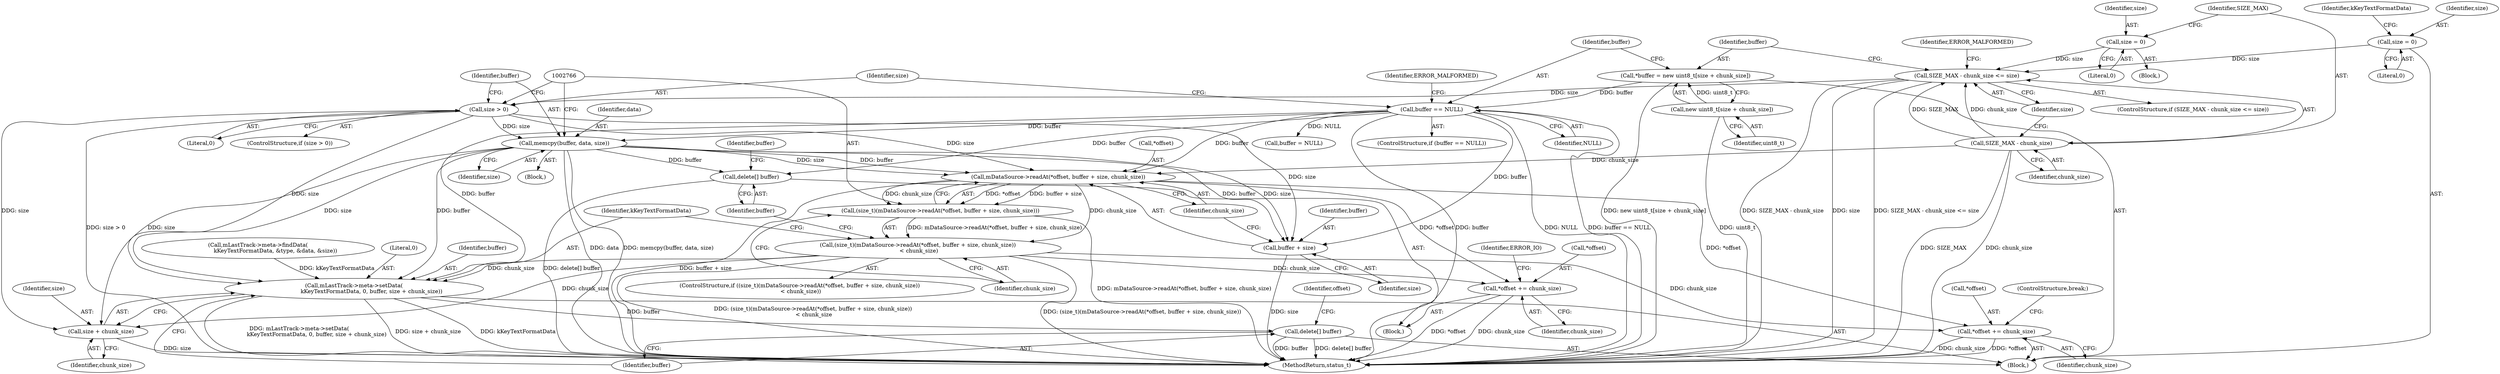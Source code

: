 digraph "0_Android_6fe85f7e15203e48df2cc3e8e1c4bc6ad49dc968@API" {
"1002759" [label="(Call,memcpy(buffer, data, size))"];
"1002748" [label="(Call,buffer == NULL)"];
"1002743" [label="(Call,*buffer = new uint8_t[size + chunk_size])"];
"1002745" [label="(Call,new uint8_t[size + chunk_size])"];
"1002755" [label="(Call,size > 0)"];
"1002734" [label="(Call,SIZE_MAX - chunk_size <= size)"];
"1002735" [label="(Call,SIZE_MAX - chunk_size)"];
"1002730" [label="(Call,size = 0)"];
"1002716" [label="(Call,size = 0)"];
"1002767" [label="(Call,mDataSource->readAt(*offset, buffer + size, chunk_size))"];
"1002765" [label="(Call,(size_t)(mDataSource->readAt(*offset, buffer + size, chunk_size)))"];
"1002764" [label="(Call,(size_t)(mDataSource->readAt(*offset, buffer + size, chunk_size))\n < chunk_size)"];
"1002781" [label="(Call,*offset += chunk_size)"];
"1002787" [label="(Call,mLastTrack->meta->setData(\n                    kKeyTextFormatData, 0, buffer, size + chunk_size))"];
"1002794" [label="(Call,delete[] buffer)"];
"1002791" [label="(Call,size + chunk_size)"];
"1002796" [label="(Call,*offset += chunk_size)"];
"1002770" [label="(Call,buffer + size)"];
"1002776" [label="(Call,delete[] buffer)"];
"1002757" [label="(Literal,0)"];
"1002733" [label="(ControlStructure,if (SIZE_MAX - chunk_size <= size))"];
"1002754" [label="(ControlStructure,if (size > 0))"];
"1002788" [label="(Identifier,kKeyTextFormatData)"];
"1002764" [label="(Call,(size_t)(mDataSource->readAt(*offset, buffer + size, chunk_size))\n < chunk_size)"];
"1002735" [label="(Call,SIZE_MAX - chunk_size)"];
"1002745" [label="(Call,new uint8_t[size + chunk_size])"];
"1002774" [label="(Identifier,chunk_size)"];
"1002796" [label="(Call,*offset += chunk_size)"];
"1002765" [label="(Call,(size_t)(mDataSource->readAt(*offset, buffer + size, chunk_size)))"];
"1002777" [label="(Identifier,buffer)"];
"1002763" [label="(ControlStructure,if ((size_t)(mDataSource->readAt(*offset, buffer + size, chunk_size))\n < chunk_size))"];
"1002791" [label="(Call,size + chunk_size)"];
"1002737" [label="(Identifier,chunk_size)"];
"1002795" [label="(Identifier,buffer)"];
"1002746" [label="(Identifier,uint8_t)"];
"1002738" [label="(Identifier,size)"];
"1002927" [label="(MethodReturn,status_t)"];
"1002778" [label="(Call,buffer = NULL)"];
"1002730" [label="(Call,size = 0)"];
"1002793" [label="(Identifier,chunk_size)"];
"1002743" [label="(Call,*buffer = new uint8_t[size + chunk_size])"];
"1002712" [label="(Block,)"];
"1002762" [label="(Identifier,size)"];
"1002753" [label="(Identifier,ERROR_MALFORMED)"];
"1002729" [label="(Block,)"];
"1002721" [label="(Call,mLastTrack->meta->findData(\n                    kKeyTextFormatData, &type, &data, &size))"];
"1002767" [label="(Call,mDataSource->readAt(*offset, buffer + size, chunk_size))"];
"1002748" [label="(Call,buffer == NULL)"];
"1002800" [label="(ControlStructure,break;)"];
"1002760" [label="(Identifier,buffer)"];
"1002736" [label="(Identifier,SIZE_MAX)"];
"1002718" [label="(Literal,0)"];
"1002782" [label="(Call,*offset)"];
"1002768" [label="(Call,*offset)"];
"1002789" [label="(Literal,0)"];
"1002761" [label="(Identifier,data)"];
"1002771" [label="(Identifier,buffer)"];
"1002758" [label="(Block,)"];
"1002784" [label="(Identifier,chunk_size)"];
"1002741" [label="(Identifier,ERROR_MALFORMED)"];
"1002759" [label="(Call,memcpy(buffer, data, size))"];
"1002776" [label="(Call,delete[] buffer)"];
"1002755" [label="(Call,size > 0)"];
"1002797" [label="(Call,*offset)"];
"1002747" [label="(ControlStructure,if (buffer == NULL))"];
"1002749" [label="(Identifier,buffer)"];
"1002722" [label="(Identifier,kKeyTextFormatData)"];
"1002786" [label="(Identifier,ERROR_IO)"];
"1002772" [label="(Identifier,size)"];
"1002790" [label="(Identifier,buffer)"];
"1002779" [label="(Identifier,buffer)"];
"1002799" [label="(Identifier,chunk_size)"];
"1002716" [label="(Call,size = 0)"];
"1002770" [label="(Call,buffer + size)"];
"1002750" [label="(Identifier,NULL)"];
"1002717" [label="(Identifier,size)"];
"1002775" [label="(Block,)"];
"1002773" [label="(Identifier,chunk_size)"];
"1002732" [label="(Literal,0)"];
"1002734" [label="(Call,SIZE_MAX - chunk_size <= size)"];
"1002787" [label="(Call,mLastTrack->meta->setData(\n                    kKeyTextFormatData, 0, buffer, size + chunk_size))"];
"1002744" [label="(Identifier,buffer)"];
"1002781" [label="(Call,*offset += chunk_size)"];
"1002731" [label="(Identifier,size)"];
"1002794" [label="(Call,delete[] buffer)"];
"1002798" [label="(Identifier,offset)"];
"1002792" [label="(Identifier,size)"];
"1002756" [label="(Identifier,size)"];
"1002759" -> "1002758"  [label="AST: "];
"1002759" -> "1002762"  [label="CFG: "];
"1002760" -> "1002759"  [label="AST: "];
"1002761" -> "1002759"  [label="AST: "];
"1002762" -> "1002759"  [label="AST: "];
"1002766" -> "1002759"  [label="CFG: "];
"1002759" -> "1002927"  [label="DDG: memcpy(buffer, data, size)"];
"1002759" -> "1002927"  [label="DDG: data"];
"1002748" -> "1002759"  [label="DDG: buffer"];
"1002755" -> "1002759"  [label="DDG: size"];
"1002759" -> "1002767"  [label="DDG: buffer"];
"1002759" -> "1002767"  [label="DDG: size"];
"1002759" -> "1002770"  [label="DDG: buffer"];
"1002759" -> "1002770"  [label="DDG: size"];
"1002759" -> "1002776"  [label="DDG: buffer"];
"1002759" -> "1002787"  [label="DDG: buffer"];
"1002759" -> "1002787"  [label="DDG: size"];
"1002759" -> "1002791"  [label="DDG: size"];
"1002748" -> "1002747"  [label="AST: "];
"1002748" -> "1002750"  [label="CFG: "];
"1002749" -> "1002748"  [label="AST: "];
"1002750" -> "1002748"  [label="AST: "];
"1002753" -> "1002748"  [label="CFG: "];
"1002756" -> "1002748"  [label="CFG: "];
"1002748" -> "1002927"  [label="DDG: NULL"];
"1002748" -> "1002927"  [label="DDG: buffer == NULL"];
"1002748" -> "1002927"  [label="DDG: buffer"];
"1002743" -> "1002748"  [label="DDG: buffer"];
"1002748" -> "1002767"  [label="DDG: buffer"];
"1002748" -> "1002770"  [label="DDG: buffer"];
"1002748" -> "1002776"  [label="DDG: buffer"];
"1002748" -> "1002778"  [label="DDG: NULL"];
"1002748" -> "1002787"  [label="DDG: buffer"];
"1002743" -> "1002712"  [label="AST: "];
"1002743" -> "1002745"  [label="CFG: "];
"1002744" -> "1002743"  [label="AST: "];
"1002745" -> "1002743"  [label="AST: "];
"1002749" -> "1002743"  [label="CFG: "];
"1002743" -> "1002927"  [label="DDG: new uint8_t[size + chunk_size]"];
"1002745" -> "1002743"  [label="DDG: uint8_t"];
"1002745" -> "1002746"  [label="CFG: "];
"1002746" -> "1002745"  [label="AST: "];
"1002745" -> "1002927"  [label="DDG: uint8_t"];
"1002755" -> "1002754"  [label="AST: "];
"1002755" -> "1002757"  [label="CFG: "];
"1002756" -> "1002755"  [label="AST: "];
"1002757" -> "1002755"  [label="AST: "];
"1002760" -> "1002755"  [label="CFG: "];
"1002766" -> "1002755"  [label="CFG: "];
"1002755" -> "1002927"  [label="DDG: size > 0"];
"1002734" -> "1002755"  [label="DDG: size"];
"1002755" -> "1002767"  [label="DDG: size"];
"1002755" -> "1002770"  [label="DDG: size"];
"1002755" -> "1002787"  [label="DDG: size"];
"1002755" -> "1002791"  [label="DDG: size"];
"1002734" -> "1002733"  [label="AST: "];
"1002734" -> "1002738"  [label="CFG: "];
"1002735" -> "1002734"  [label="AST: "];
"1002738" -> "1002734"  [label="AST: "];
"1002741" -> "1002734"  [label="CFG: "];
"1002744" -> "1002734"  [label="CFG: "];
"1002734" -> "1002927"  [label="DDG: SIZE_MAX - chunk_size"];
"1002734" -> "1002927"  [label="DDG: size"];
"1002734" -> "1002927"  [label="DDG: SIZE_MAX - chunk_size <= size"];
"1002735" -> "1002734"  [label="DDG: SIZE_MAX"];
"1002735" -> "1002734"  [label="DDG: chunk_size"];
"1002730" -> "1002734"  [label="DDG: size"];
"1002716" -> "1002734"  [label="DDG: size"];
"1002735" -> "1002737"  [label="CFG: "];
"1002736" -> "1002735"  [label="AST: "];
"1002737" -> "1002735"  [label="AST: "];
"1002738" -> "1002735"  [label="CFG: "];
"1002735" -> "1002927"  [label="DDG: chunk_size"];
"1002735" -> "1002927"  [label="DDG: SIZE_MAX"];
"1002735" -> "1002767"  [label="DDG: chunk_size"];
"1002730" -> "1002729"  [label="AST: "];
"1002730" -> "1002732"  [label="CFG: "];
"1002731" -> "1002730"  [label="AST: "];
"1002732" -> "1002730"  [label="AST: "];
"1002736" -> "1002730"  [label="CFG: "];
"1002716" -> "1002712"  [label="AST: "];
"1002716" -> "1002718"  [label="CFG: "];
"1002717" -> "1002716"  [label="AST: "];
"1002718" -> "1002716"  [label="AST: "];
"1002722" -> "1002716"  [label="CFG: "];
"1002767" -> "1002765"  [label="AST: "];
"1002767" -> "1002773"  [label="CFG: "];
"1002768" -> "1002767"  [label="AST: "];
"1002770" -> "1002767"  [label="AST: "];
"1002773" -> "1002767"  [label="AST: "];
"1002765" -> "1002767"  [label="CFG: "];
"1002767" -> "1002927"  [label="DDG: buffer + size"];
"1002767" -> "1002765"  [label="DDG: *offset"];
"1002767" -> "1002765"  [label="DDG: buffer + size"];
"1002767" -> "1002765"  [label="DDG: chunk_size"];
"1002767" -> "1002764"  [label="DDG: chunk_size"];
"1002767" -> "1002781"  [label="DDG: *offset"];
"1002767" -> "1002796"  [label="DDG: *offset"];
"1002765" -> "1002764"  [label="AST: "];
"1002766" -> "1002765"  [label="AST: "];
"1002774" -> "1002765"  [label="CFG: "];
"1002765" -> "1002927"  [label="DDG: mDataSource->readAt(*offset, buffer + size, chunk_size)"];
"1002765" -> "1002764"  [label="DDG: mDataSource->readAt(*offset, buffer + size, chunk_size)"];
"1002764" -> "1002763"  [label="AST: "];
"1002764" -> "1002774"  [label="CFG: "];
"1002774" -> "1002764"  [label="AST: "];
"1002777" -> "1002764"  [label="CFG: "];
"1002788" -> "1002764"  [label="CFG: "];
"1002764" -> "1002927"  [label="DDG: (size_t)(mDataSource->readAt(*offset, buffer + size, chunk_size))\n < chunk_size"];
"1002764" -> "1002927"  [label="DDG: (size_t)(mDataSource->readAt(*offset, buffer + size, chunk_size))"];
"1002764" -> "1002781"  [label="DDG: chunk_size"];
"1002764" -> "1002787"  [label="DDG: chunk_size"];
"1002764" -> "1002791"  [label="DDG: chunk_size"];
"1002764" -> "1002796"  [label="DDG: chunk_size"];
"1002781" -> "1002775"  [label="AST: "];
"1002781" -> "1002784"  [label="CFG: "];
"1002782" -> "1002781"  [label="AST: "];
"1002784" -> "1002781"  [label="AST: "];
"1002786" -> "1002781"  [label="CFG: "];
"1002781" -> "1002927"  [label="DDG: *offset"];
"1002781" -> "1002927"  [label="DDG: chunk_size"];
"1002787" -> "1002712"  [label="AST: "];
"1002787" -> "1002791"  [label="CFG: "];
"1002788" -> "1002787"  [label="AST: "];
"1002789" -> "1002787"  [label="AST: "];
"1002790" -> "1002787"  [label="AST: "];
"1002791" -> "1002787"  [label="AST: "];
"1002795" -> "1002787"  [label="CFG: "];
"1002787" -> "1002927"  [label="DDG: kKeyTextFormatData"];
"1002787" -> "1002927"  [label="DDG: mLastTrack->meta->setData(\n                    kKeyTextFormatData, 0, buffer, size + chunk_size)"];
"1002787" -> "1002927"  [label="DDG: size + chunk_size"];
"1002721" -> "1002787"  [label="DDG: kKeyTextFormatData"];
"1002787" -> "1002794"  [label="DDG: buffer"];
"1002794" -> "1002712"  [label="AST: "];
"1002794" -> "1002795"  [label="CFG: "];
"1002795" -> "1002794"  [label="AST: "];
"1002798" -> "1002794"  [label="CFG: "];
"1002794" -> "1002927"  [label="DDG: buffer"];
"1002794" -> "1002927"  [label="DDG: delete[] buffer"];
"1002791" -> "1002793"  [label="CFG: "];
"1002792" -> "1002791"  [label="AST: "];
"1002793" -> "1002791"  [label="AST: "];
"1002791" -> "1002927"  [label="DDG: size"];
"1002796" -> "1002712"  [label="AST: "];
"1002796" -> "1002799"  [label="CFG: "];
"1002797" -> "1002796"  [label="AST: "];
"1002799" -> "1002796"  [label="AST: "];
"1002800" -> "1002796"  [label="CFG: "];
"1002796" -> "1002927"  [label="DDG: *offset"];
"1002796" -> "1002927"  [label="DDG: chunk_size"];
"1002770" -> "1002772"  [label="CFG: "];
"1002771" -> "1002770"  [label="AST: "];
"1002772" -> "1002770"  [label="AST: "];
"1002773" -> "1002770"  [label="CFG: "];
"1002770" -> "1002927"  [label="DDG: size"];
"1002776" -> "1002775"  [label="AST: "];
"1002776" -> "1002777"  [label="CFG: "];
"1002777" -> "1002776"  [label="AST: "];
"1002779" -> "1002776"  [label="CFG: "];
"1002776" -> "1002927"  [label="DDG: delete[] buffer"];
}
